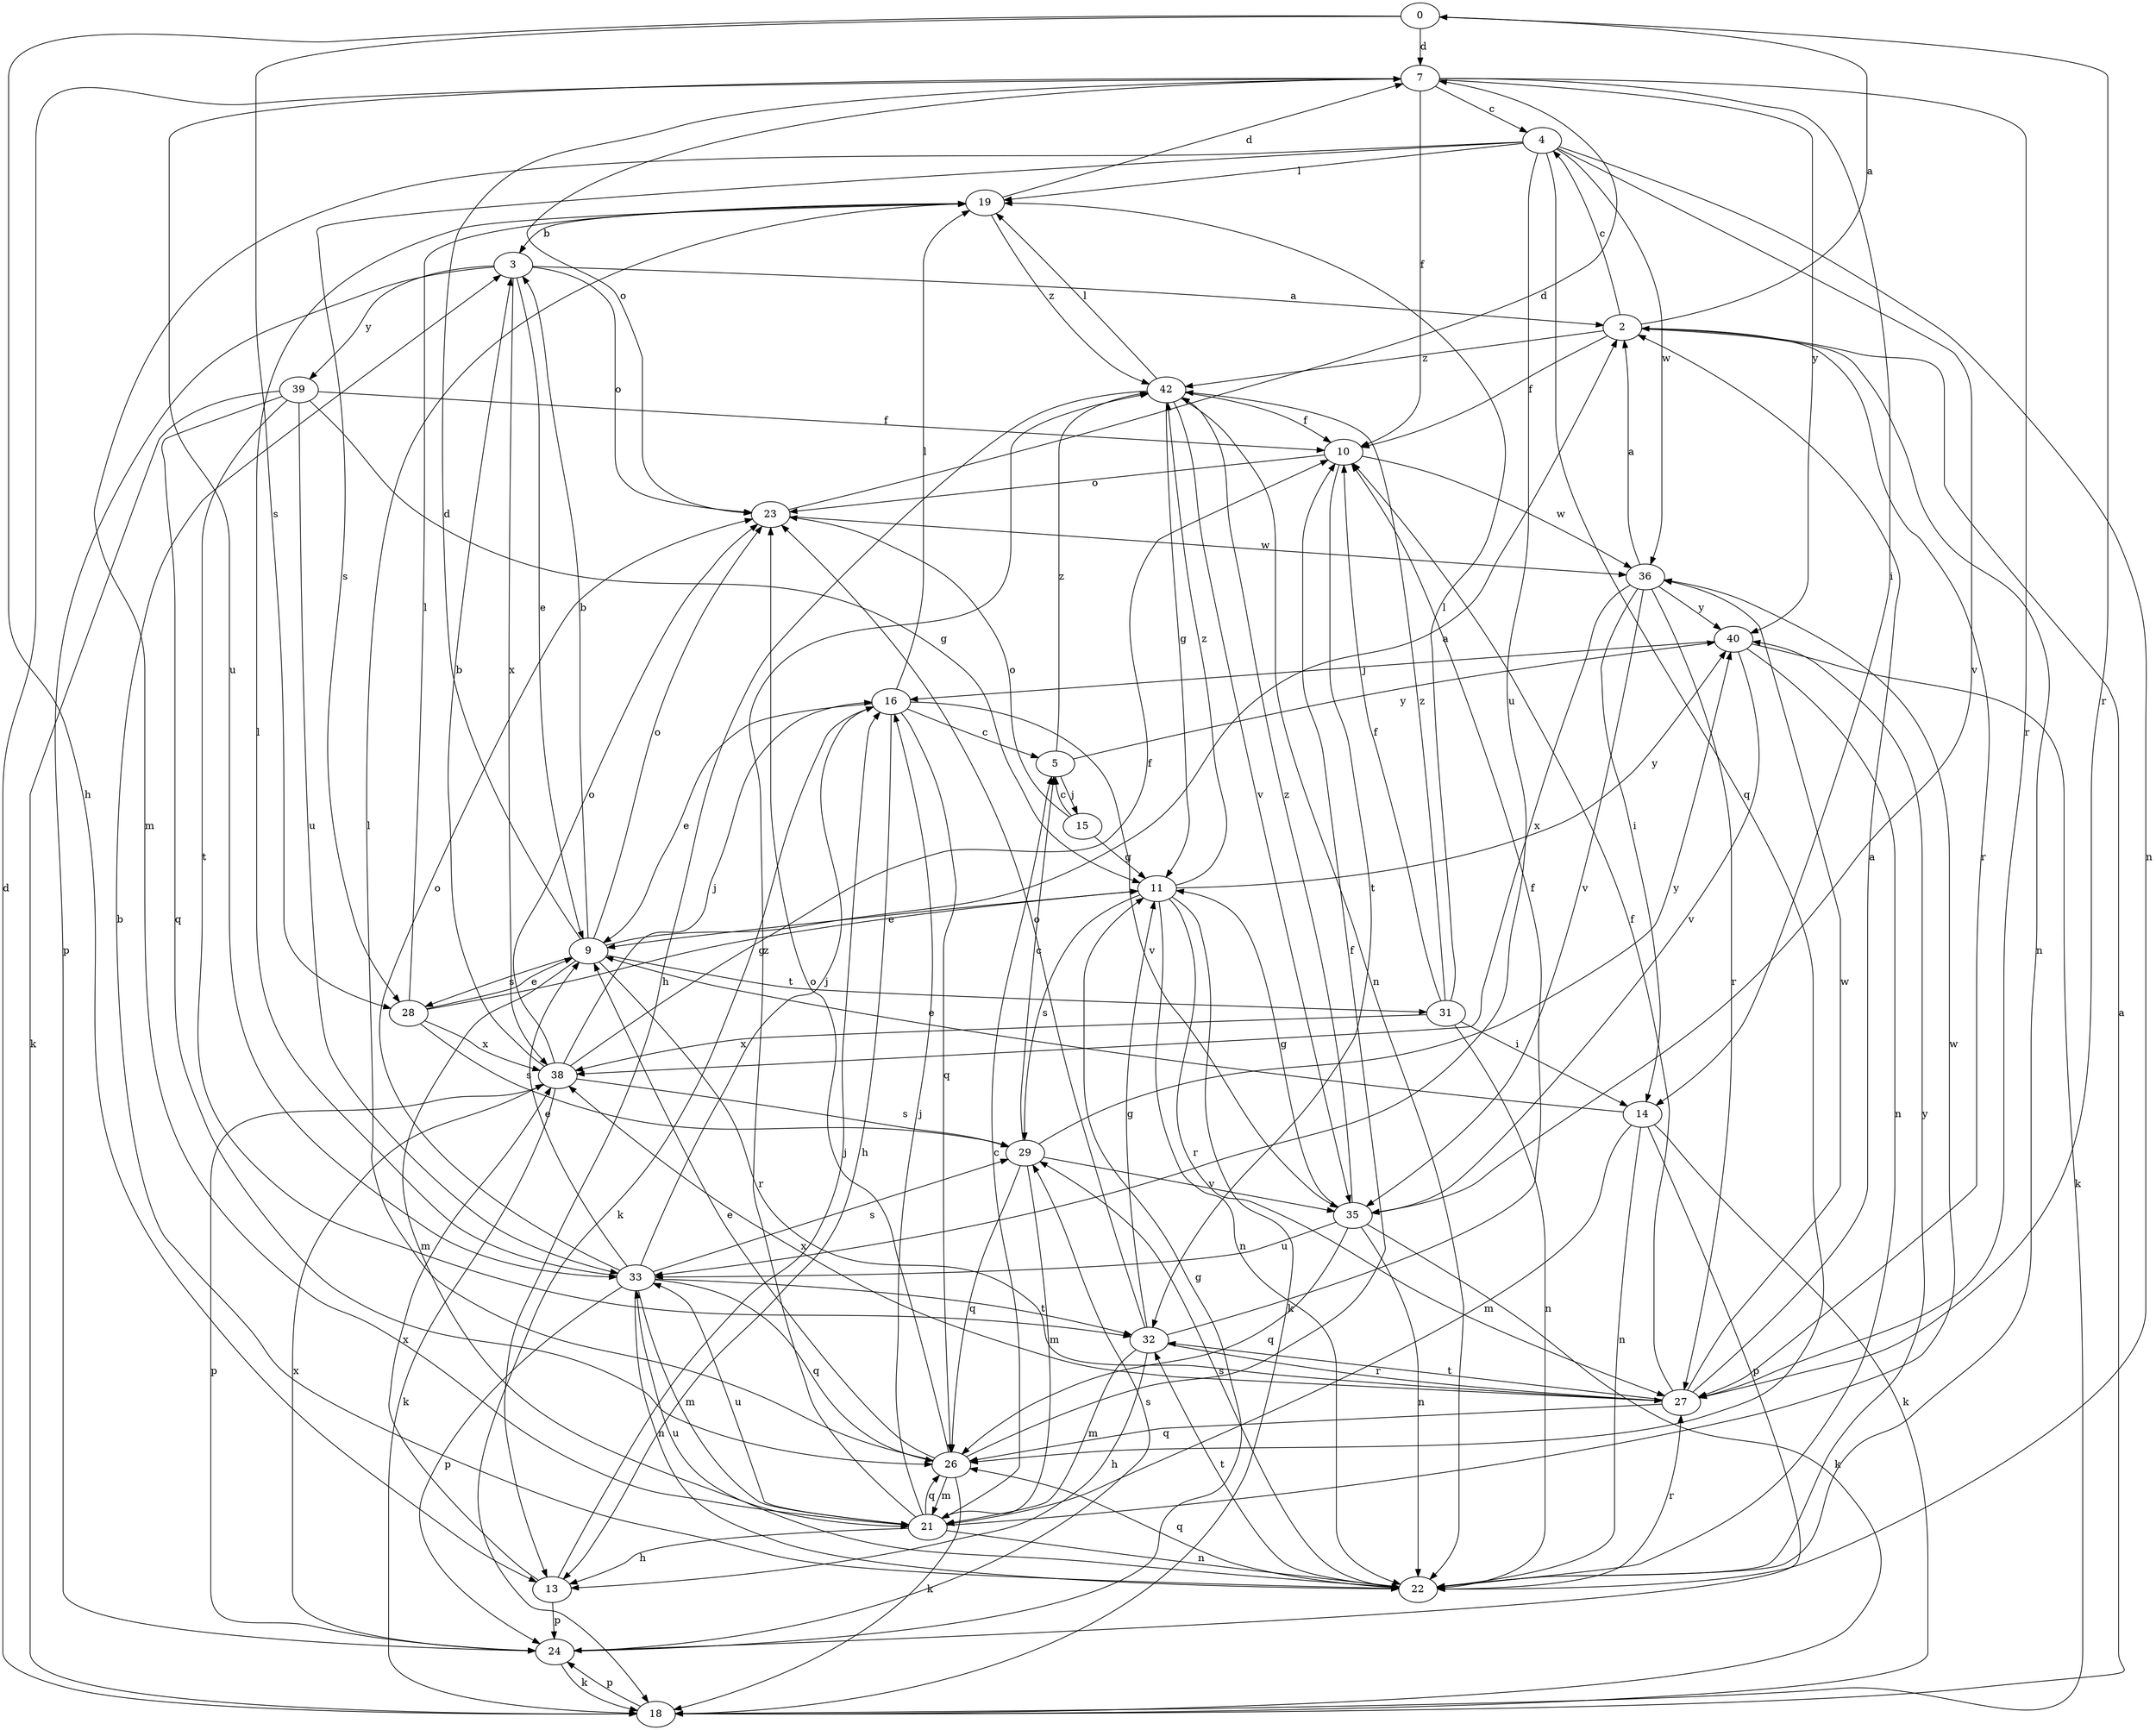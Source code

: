 strict digraph  {
0;
2;
3;
4;
5;
7;
9;
10;
11;
13;
14;
15;
16;
18;
19;
21;
22;
23;
24;
26;
27;
28;
29;
31;
32;
33;
35;
36;
38;
39;
40;
42;
0 -> 7  [label=d];
0 -> 13  [label=h];
0 -> 27  [label=r];
0 -> 28  [label=s];
2 -> 0  [label=a];
2 -> 4  [label=c];
2 -> 10  [label=f];
2 -> 22  [label=n];
2 -> 27  [label=r];
2 -> 42  [label=z];
3 -> 2  [label=a];
3 -> 9  [label=e];
3 -> 23  [label=o];
3 -> 24  [label=p];
3 -> 38  [label=x];
3 -> 39  [label=y];
4 -> 19  [label=l];
4 -> 21  [label=m];
4 -> 22  [label=n];
4 -> 26  [label=q];
4 -> 28  [label=s];
4 -> 33  [label=u];
4 -> 35  [label=v];
4 -> 36  [label=w];
5 -> 15  [label=j];
5 -> 40  [label=y];
5 -> 42  [label=z];
7 -> 4  [label=c];
7 -> 10  [label=f];
7 -> 14  [label=i];
7 -> 23  [label=o];
7 -> 27  [label=r];
7 -> 33  [label=u];
7 -> 40  [label=y];
9 -> 2  [label=a];
9 -> 3  [label=b];
9 -> 7  [label=d];
9 -> 21  [label=m];
9 -> 23  [label=o];
9 -> 27  [label=r];
9 -> 28  [label=s];
9 -> 31  [label=t];
10 -> 23  [label=o];
10 -> 32  [label=t];
10 -> 36  [label=w];
11 -> 9  [label=e];
11 -> 18  [label=k];
11 -> 22  [label=n];
11 -> 27  [label=r];
11 -> 29  [label=s];
11 -> 40  [label=y];
11 -> 42  [label=z];
13 -> 16  [label=j];
13 -> 24  [label=p];
13 -> 38  [label=x];
14 -> 9  [label=e];
14 -> 18  [label=k];
14 -> 21  [label=m];
14 -> 22  [label=n];
14 -> 24  [label=p];
15 -> 5  [label=c];
15 -> 11  [label=g];
15 -> 23  [label=o];
16 -> 5  [label=c];
16 -> 9  [label=e];
16 -> 13  [label=h];
16 -> 18  [label=k];
16 -> 19  [label=l];
16 -> 26  [label=q];
16 -> 35  [label=v];
18 -> 2  [label=a];
18 -> 7  [label=d];
18 -> 24  [label=p];
19 -> 3  [label=b];
19 -> 7  [label=d];
19 -> 42  [label=z];
21 -> 5  [label=c];
21 -> 13  [label=h];
21 -> 16  [label=j];
21 -> 22  [label=n];
21 -> 26  [label=q];
21 -> 33  [label=u];
21 -> 36  [label=w];
21 -> 42  [label=z];
22 -> 3  [label=b];
22 -> 26  [label=q];
22 -> 27  [label=r];
22 -> 29  [label=s];
22 -> 32  [label=t];
22 -> 33  [label=u];
22 -> 40  [label=y];
23 -> 7  [label=d];
23 -> 36  [label=w];
24 -> 11  [label=g];
24 -> 18  [label=k];
24 -> 29  [label=s];
24 -> 38  [label=x];
26 -> 9  [label=e];
26 -> 10  [label=f];
26 -> 18  [label=k];
26 -> 19  [label=l];
26 -> 21  [label=m];
26 -> 23  [label=o];
27 -> 2  [label=a];
27 -> 10  [label=f];
27 -> 26  [label=q];
27 -> 32  [label=t];
27 -> 36  [label=w];
27 -> 38  [label=x];
28 -> 9  [label=e];
28 -> 11  [label=g];
28 -> 19  [label=l];
28 -> 29  [label=s];
28 -> 38  [label=x];
29 -> 5  [label=c];
29 -> 21  [label=m];
29 -> 26  [label=q];
29 -> 35  [label=v];
29 -> 40  [label=y];
31 -> 10  [label=f];
31 -> 14  [label=i];
31 -> 19  [label=l];
31 -> 22  [label=n];
31 -> 38  [label=x];
31 -> 42  [label=z];
32 -> 10  [label=f];
32 -> 11  [label=g];
32 -> 13  [label=h];
32 -> 21  [label=m];
32 -> 23  [label=o];
32 -> 27  [label=r];
33 -> 9  [label=e];
33 -> 16  [label=j];
33 -> 19  [label=l];
33 -> 21  [label=m];
33 -> 22  [label=n];
33 -> 23  [label=o];
33 -> 24  [label=p];
33 -> 26  [label=q];
33 -> 29  [label=s];
33 -> 32  [label=t];
35 -> 11  [label=g];
35 -> 18  [label=k];
35 -> 22  [label=n];
35 -> 26  [label=q];
35 -> 33  [label=u];
35 -> 42  [label=z];
36 -> 2  [label=a];
36 -> 14  [label=i];
36 -> 27  [label=r];
36 -> 35  [label=v];
36 -> 38  [label=x];
36 -> 40  [label=y];
38 -> 3  [label=b];
38 -> 10  [label=f];
38 -> 16  [label=j];
38 -> 18  [label=k];
38 -> 23  [label=o];
38 -> 24  [label=p];
38 -> 29  [label=s];
39 -> 10  [label=f];
39 -> 11  [label=g];
39 -> 18  [label=k];
39 -> 26  [label=q];
39 -> 32  [label=t];
39 -> 33  [label=u];
40 -> 16  [label=j];
40 -> 18  [label=k];
40 -> 22  [label=n];
40 -> 35  [label=v];
42 -> 10  [label=f];
42 -> 11  [label=g];
42 -> 13  [label=h];
42 -> 19  [label=l];
42 -> 22  [label=n];
42 -> 35  [label=v];
}

